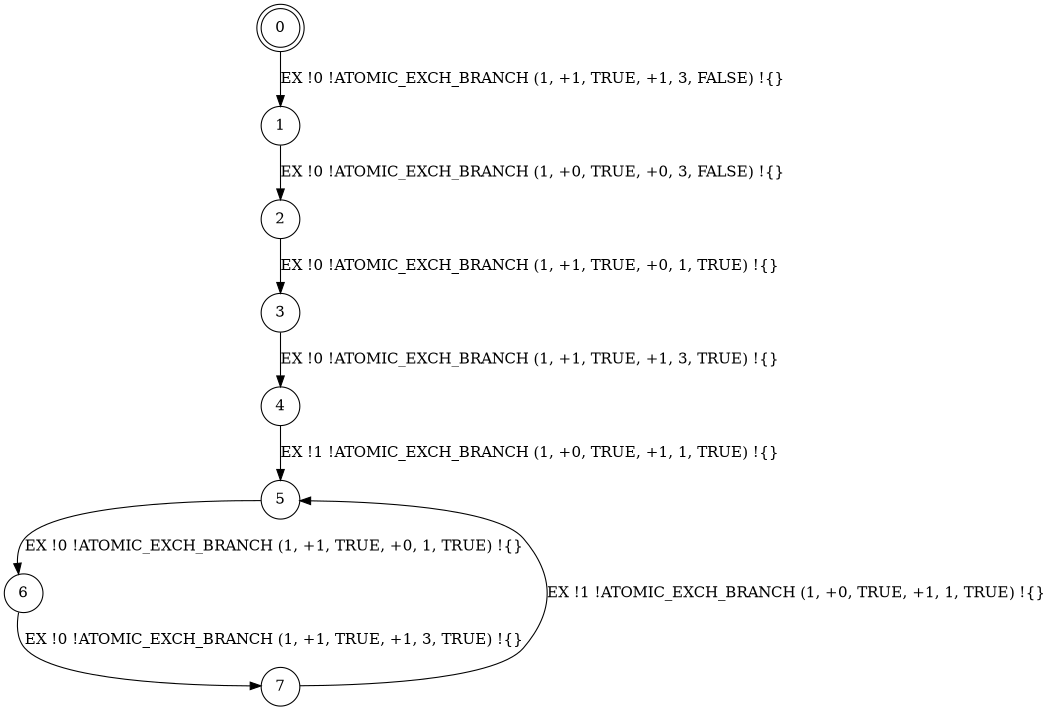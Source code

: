 digraph BCG {
size = "7, 10.5";
center = TRUE;
node [shape = circle];
0 [peripheries = 2];
0 -> 1 [label = "EX !0 !ATOMIC_EXCH_BRANCH (1, +1, TRUE, +1, 3, FALSE) !{}"];
1 -> 2 [label = "EX !0 !ATOMIC_EXCH_BRANCH (1, +0, TRUE, +0, 3, FALSE) !{}"];
2 -> 3 [label = "EX !0 !ATOMIC_EXCH_BRANCH (1, +1, TRUE, +0, 1, TRUE) !{}"];
3 -> 4 [label = "EX !0 !ATOMIC_EXCH_BRANCH (1, +1, TRUE, +1, 3, TRUE) !{}"];
4 -> 5 [label = "EX !1 !ATOMIC_EXCH_BRANCH (1, +0, TRUE, +1, 1, TRUE) !{}"];
5 -> 6 [label = "EX !0 !ATOMIC_EXCH_BRANCH (1, +1, TRUE, +0, 1, TRUE) !{}"];
6 -> 7 [label = "EX !0 !ATOMIC_EXCH_BRANCH (1, +1, TRUE, +1, 3, TRUE) !{}"];
7 -> 5 [label = "EX !1 !ATOMIC_EXCH_BRANCH (1, +0, TRUE, +1, 1, TRUE) !{}"];
}
